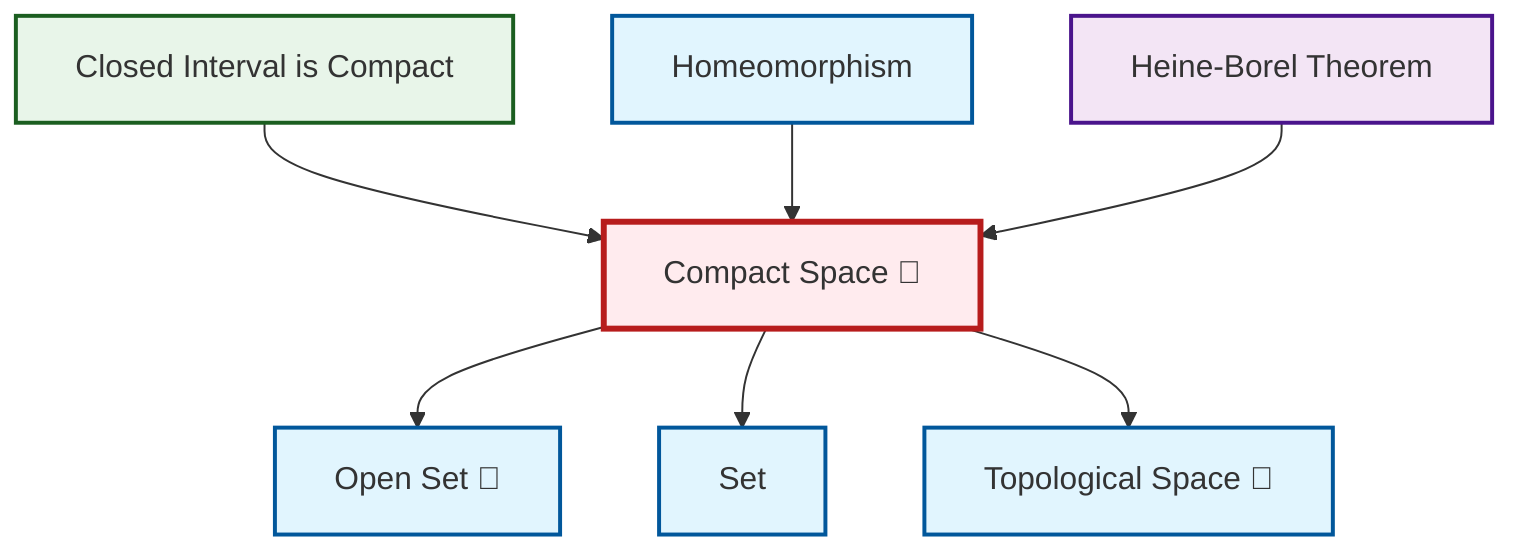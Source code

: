 graph TD
    classDef definition fill:#e1f5fe,stroke:#01579b,stroke-width:2px
    classDef theorem fill:#f3e5f5,stroke:#4a148c,stroke-width:2px
    classDef axiom fill:#fff3e0,stroke:#e65100,stroke-width:2px
    classDef example fill:#e8f5e9,stroke:#1b5e20,stroke-width:2px
    classDef current fill:#ffebee,stroke:#b71c1c,stroke-width:3px
    thm-heine-borel["Heine-Borel Theorem"]:::theorem
    def-homeomorphism["Homeomorphism"]:::definition
    def-compact["Compact Space 📝"]:::definition
    def-set["Set"]:::definition
    def-open-set["Open Set 📝"]:::definition
    ex-closed-interval-compact["Closed Interval is Compact"]:::example
    def-topological-space["Topological Space 📝"]:::definition
    def-compact --> def-open-set
    def-compact --> def-set
    ex-closed-interval-compact --> def-compact
    def-homeomorphism --> def-compact
    thm-heine-borel --> def-compact
    def-compact --> def-topological-space
    class def-compact current